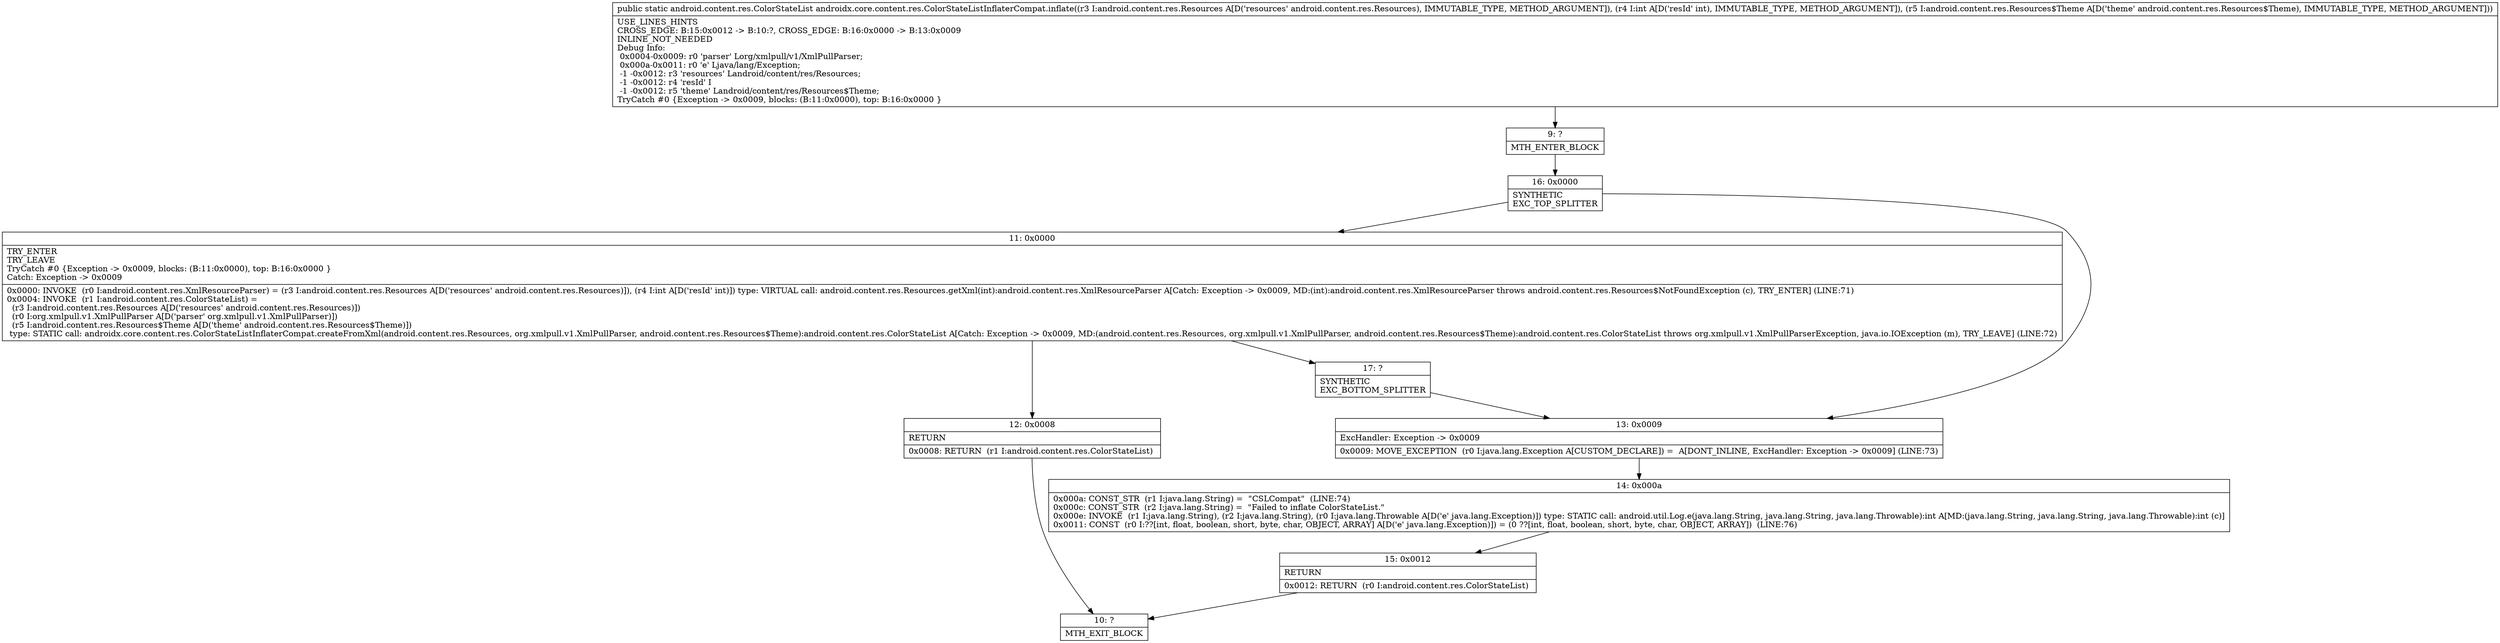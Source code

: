 digraph "CFG forandroidx.core.content.res.ColorStateListInflaterCompat.inflate(Landroid\/content\/res\/Resources;ILandroid\/content\/res\/Resources$Theme;)Landroid\/content\/res\/ColorStateList;" {
Node_9 [shape=record,label="{9\:\ ?|MTH_ENTER_BLOCK\l}"];
Node_16 [shape=record,label="{16\:\ 0x0000|SYNTHETIC\lEXC_TOP_SPLITTER\l}"];
Node_11 [shape=record,label="{11\:\ 0x0000|TRY_ENTER\lTRY_LEAVE\lTryCatch #0 \{Exception \-\> 0x0009, blocks: (B:11:0x0000), top: B:16:0x0000 \}\lCatch: Exception \-\> 0x0009\l|0x0000: INVOKE  (r0 I:android.content.res.XmlResourceParser) = (r3 I:android.content.res.Resources A[D('resources' android.content.res.Resources)]), (r4 I:int A[D('resId' int)]) type: VIRTUAL call: android.content.res.Resources.getXml(int):android.content.res.XmlResourceParser A[Catch: Exception \-\> 0x0009, MD:(int):android.content.res.XmlResourceParser throws android.content.res.Resources$NotFoundException (c), TRY_ENTER] (LINE:71)\l0x0004: INVOKE  (r1 I:android.content.res.ColorStateList) = \l  (r3 I:android.content.res.Resources A[D('resources' android.content.res.Resources)])\l  (r0 I:org.xmlpull.v1.XmlPullParser A[D('parser' org.xmlpull.v1.XmlPullParser)])\l  (r5 I:android.content.res.Resources$Theme A[D('theme' android.content.res.Resources$Theme)])\l type: STATIC call: androidx.core.content.res.ColorStateListInflaterCompat.createFromXml(android.content.res.Resources, org.xmlpull.v1.XmlPullParser, android.content.res.Resources$Theme):android.content.res.ColorStateList A[Catch: Exception \-\> 0x0009, MD:(android.content.res.Resources, org.xmlpull.v1.XmlPullParser, android.content.res.Resources$Theme):android.content.res.ColorStateList throws org.xmlpull.v1.XmlPullParserException, java.io.IOException (m), TRY_LEAVE] (LINE:72)\l}"];
Node_12 [shape=record,label="{12\:\ 0x0008|RETURN\l|0x0008: RETURN  (r1 I:android.content.res.ColorStateList) \l}"];
Node_10 [shape=record,label="{10\:\ ?|MTH_EXIT_BLOCK\l}"];
Node_17 [shape=record,label="{17\:\ ?|SYNTHETIC\lEXC_BOTTOM_SPLITTER\l}"];
Node_13 [shape=record,label="{13\:\ 0x0009|ExcHandler: Exception \-\> 0x0009\l|0x0009: MOVE_EXCEPTION  (r0 I:java.lang.Exception A[CUSTOM_DECLARE]) =  A[DONT_INLINE, ExcHandler: Exception \-\> 0x0009] (LINE:73)\l}"];
Node_14 [shape=record,label="{14\:\ 0x000a|0x000a: CONST_STR  (r1 I:java.lang.String) =  \"CSLCompat\"  (LINE:74)\l0x000c: CONST_STR  (r2 I:java.lang.String) =  \"Failed to inflate ColorStateList.\" \l0x000e: INVOKE  (r1 I:java.lang.String), (r2 I:java.lang.String), (r0 I:java.lang.Throwable A[D('e' java.lang.Exception)]) type: STATIC call: android.util.Log.e(java.lang.String, java.lang.String, java.lang.Throwable):int A[MD:(java.lang.String, java.lang.String, java.lang.Throwable):int (c)]\l0x0011: CONST  (r0 I:??[int, float, boolean, short, byte, char, OBJECT, ARRAY] A[D('e' java.lang.Exception)]) = (0 ??[int, float, boolean, short, byte, char, OBJECT, ARRAY])  (LINE:76)\l}"];
Node_15 [shape=record,label="{15\:\ 0x0012|RETURN\l|0x0012: RETURN  (r0 I:android.content.res.ColorStateList) \l}"];
MethodNode[shape=record,label="{public static android.content.res.ColorStateList androidx.core.content.res.ColorStateListInflaterCompat.inflate((r3 I:android.content.res.Resources A[D('resources' android.content.res.Resources), IMMUTABLE_TYPE, METHOD_ARGUMENT]), (r4 I:int A[D('resId' int), IMMUTABLE_TYPE, METHOD_ARGUMENT]), (r5 I:android.content.res.Resources$Theme A[D('theme' android.content.res.Resources$Theme), IMMUTABLE_TYPE, METHOD_ARGUMENT]))  | USE_LINES_HINTS\lCROSS_EDGE: B:15:0x0012 \-\> B:10:?, CROSS_EDGE: B:16:0x0000 \-\> B:13:0x0009\lINLINE_NOT_NEEDED\lDebug Info:\l  0x0004\-0x0009: r0 'parser' Lorg\/xmlpull\/v1\/XmlPullParser;\l  0x000a\-0x0011: r0 'e' Ljava\/lang\/Exception;\l  \-1 \-0x0012: r3 'resources' Landroid\/content\/res\/Resources;\l  \-1 \-0x0012: r4 'resId' I\l  \-1 \-0x0012: r5 'theme' Landroid\/content\/res\/Resources$Theme;\lTryCatch #0 \{Exception \-\> 0x0009, blocks: (B:11:0x0000), top: B:16:0x0000 \}\l}"];
MethodNode -> Node_9;Node_9 -> Node_16;
Node_16 -> Node_11;
Node_16 -> Node_13;
Node_11 -> Node_12;
Node_11 -> Node_17;
Node_12 -> Node_10;
Node_17 -> Node_13;
Node_13 -> Node_14;
Node_14 -> Node_15;
Node_15 -> Node_10;
}

